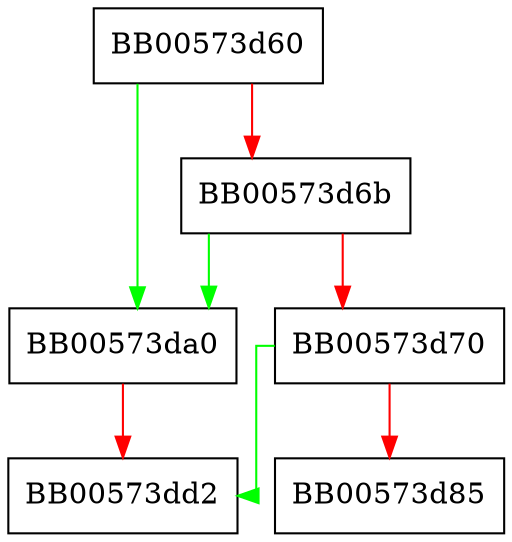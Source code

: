 digraph OSSL_CRMF_MSG_set0_SinglePubInfo {
  node [shape="box"];
  graph [splines=ortho];
  BB00573d60 -> BB00573da0 [color="green"];
  BB00573d60 -> BB00573d6b [color="red"];
  BB00573d6b -> BB00573da0 [color="green"];
  BB00573d6b -> BB00573d70 [color="red"];
  BB00573d70 -> BB00573dd2 [color="green"];
  BB00573d70 -> BB00573d85 [color="red"];
  BB00573da0 -> BB00573dd2 [color="red"];
}